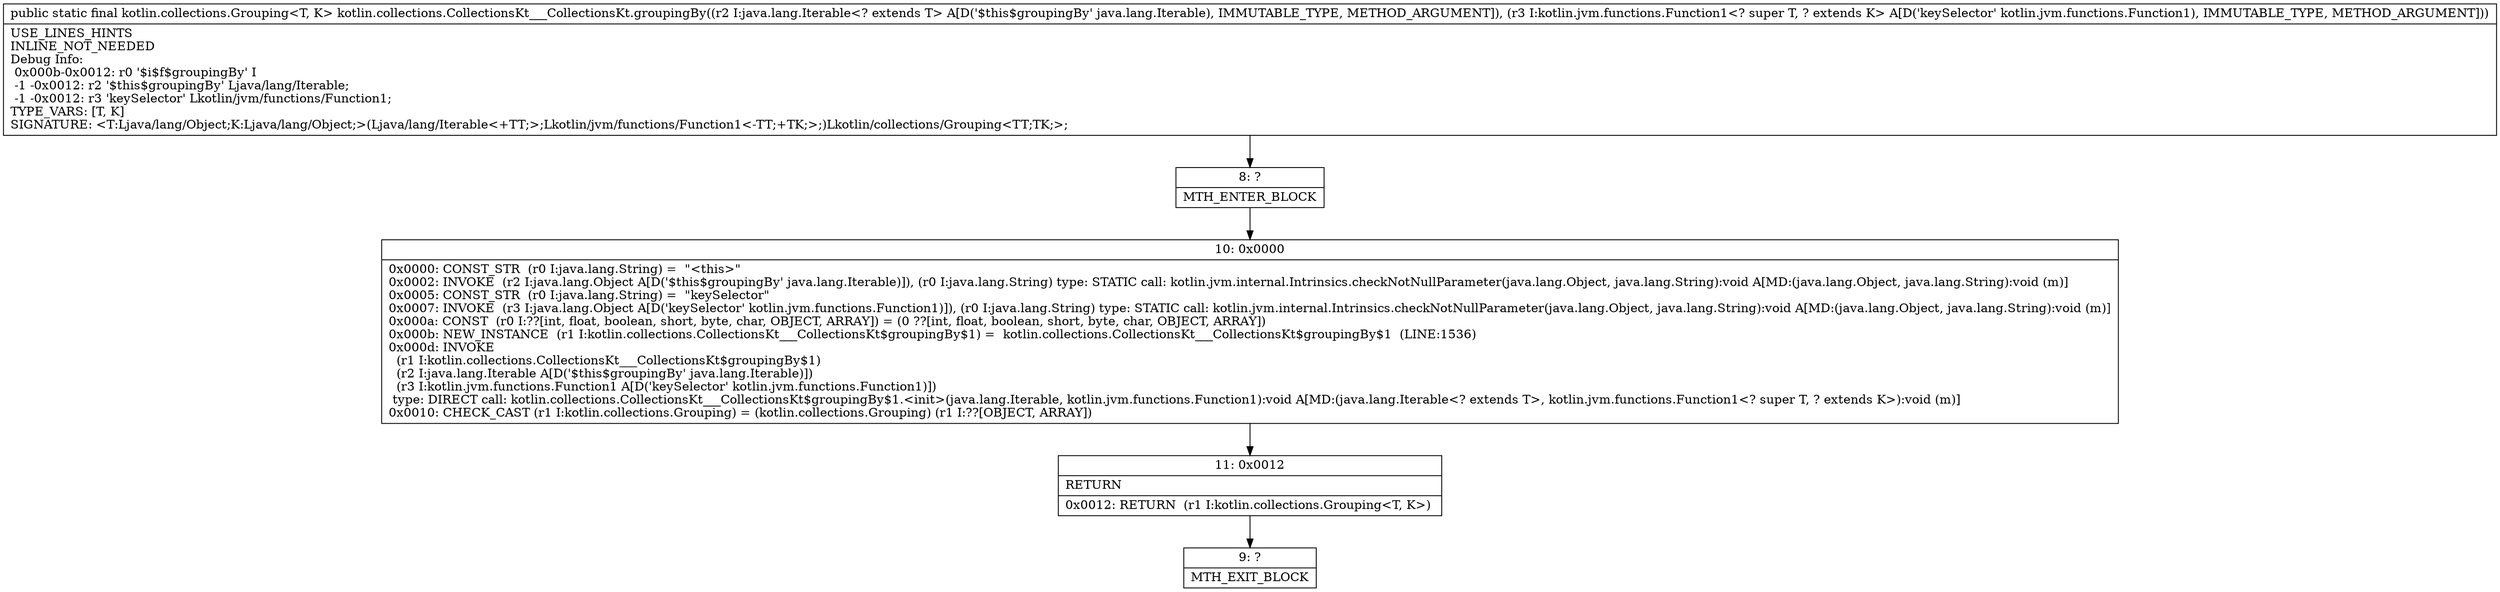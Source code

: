 digraph "CFG forkotlin.collections.CollectionsKt___CollectionsKt.groupingBy(Ljava\/lang\/Iterable;Lkotlin\/jvm\/functions\/Function1;)Lkotlin\/collections\/Grouping;" {
Node_8 [shape=record,label="{8\:\ ?|MTH_ENTER_BLOCK\l}"];
Node_10 [shape=record,label="{10\:\ 0x0000|0x0000: CONST_STR  (r0 I:java.lang.String) =  \"\<this\>\" \l0x0002: INVOKE  (r2 I:java.lang.Object A[D('$this$groupingBy' java.lang.Iterable)]), (r0 I:java.lang.String) type: STATIC call: kotlin.jvm.internal.Intrinsics.checkNotNullParameter(java.lang.Object, java.lang.String):void A[MD:(java.lang.Object, java.lang.String):void (m)]\l0x0005: CONST_STR  (r0 I:java.lang.String) =  \"keySelector\" \l0x0007: INVOKE  (r3 I:java.lang.Object A[D('keySelector' kotlin.jvm.functions.Function1)]), (r0 I:java.lang.String) type: STATIC call: kotlin.jvm.internal.Intrinsics.checkNotNullParameter(java.lang.Object, java.lang.String):void A[MD:(java.lang.Object, java.lang.String):void (m)]\l0x000a: CONST  (r0 I:??[int, float, boolean, short, byte, char, OBJECT, ARRAY]) = (0 ??[int, float, boolean, short, byte, char, OBJECT, ARRAY]) \l0x000b: NEW_INSTANCE  (r1 I:kotlin.collections.CollectionsKt___CollectionsKt$groupingBy$1) =  kotlin.collections.CollectionsKt___CollectionsKt$groupingBy$1  (LINE:1536)\l0x000d: INVOKE  \l  (r1 I:kotlin.collections.CollectionsKt___CollectionsKt$groupingBy$1)\l  (r2 I:java.lang.Iterable A[D('$this$groupingBy' java.lang.Iterable)])\l  (r3 I:kotlin.jvm.functions.Function1 A[D('keySelector' kotlin.jvm.functions.Function1)])\l type: DIRECT call: kotlin.collections.CollectionsKt___CollectionsKt$groupingBy$1.\<init\>(java.lang.Iterable, kotlin.jvm.functions.Function1):void A[MD:(java.lang.Iterable\<? extends T\>, kotlin.jvm.functions.Function1\<? super T, ? extends K\>):void (m)]\l0x0010: CHECK_CAST (r1 I:kotlin.collections.Grouping) = (kotlin.collections.Grouping) (r1 I:??[OBJECT, ARRAY]) \l}"];
Node_11 [shape=record,label="{11\:\ 0x0012|RETURN\l|0x0012: RETURN  (r1 I:kotlin.collections.Grouping\<T, K\>) \l}"];
Node_9 [shape=record,label="{9\:\ ?|MTH_EXIT_BLOCK\l}"];
MethodNode[shape=record,label="{public static final kotlin.collections.Grouping\<T, K\> kotlin.collections.CollectionsKt___CollectionsKt.groupingBy((r2 I:java.lang.Iterable\<? extends T\> A[D('$this$groupingBy' java.lang.Iterable), IMMUTABLE_TYPE, METHOD_ARGUMENT]), (r3 I:kotlin.jvm.functions.Function1\<? super T, ? extends K\> A[D('keySelector' kotlin.jvm.functions.Function1), IMMUTABLE_TYPE, METHOD_ARGUMENT]))  | USE_LINES_HINTS\lINLINE_NOT_NEEDED\lDebug Info:\l  0x000b\-0x0012: r0 '$i$f$groupingBy' I\l  \-1 \-0x0012: r2 '$this$groupingBy' Ljava\/lang\/Iterable;\l  \-1 \-0x0012: r3 'keySelector' Lkotlin\/jvm\/functions\/Function1;\lTYPE_VARS: [T, K]\lSIGNATURE: \<T:Ljava\/lang\/Object;K:Ljava\/lang\/Object;\>(Ljava\/lang\/Iterable\<+TT;\>;Lkotlin\/jvm\/functions\/Function1\<\-TT;+TK;\>;)Lkotlin\/collections\/Grouping\<TT;TK;\>;\l}"];
MethodNode -> Node_8;Node_8 -> Node_10;
Node_10 -> Node_11;
Node_11 -> Node_9;
}

